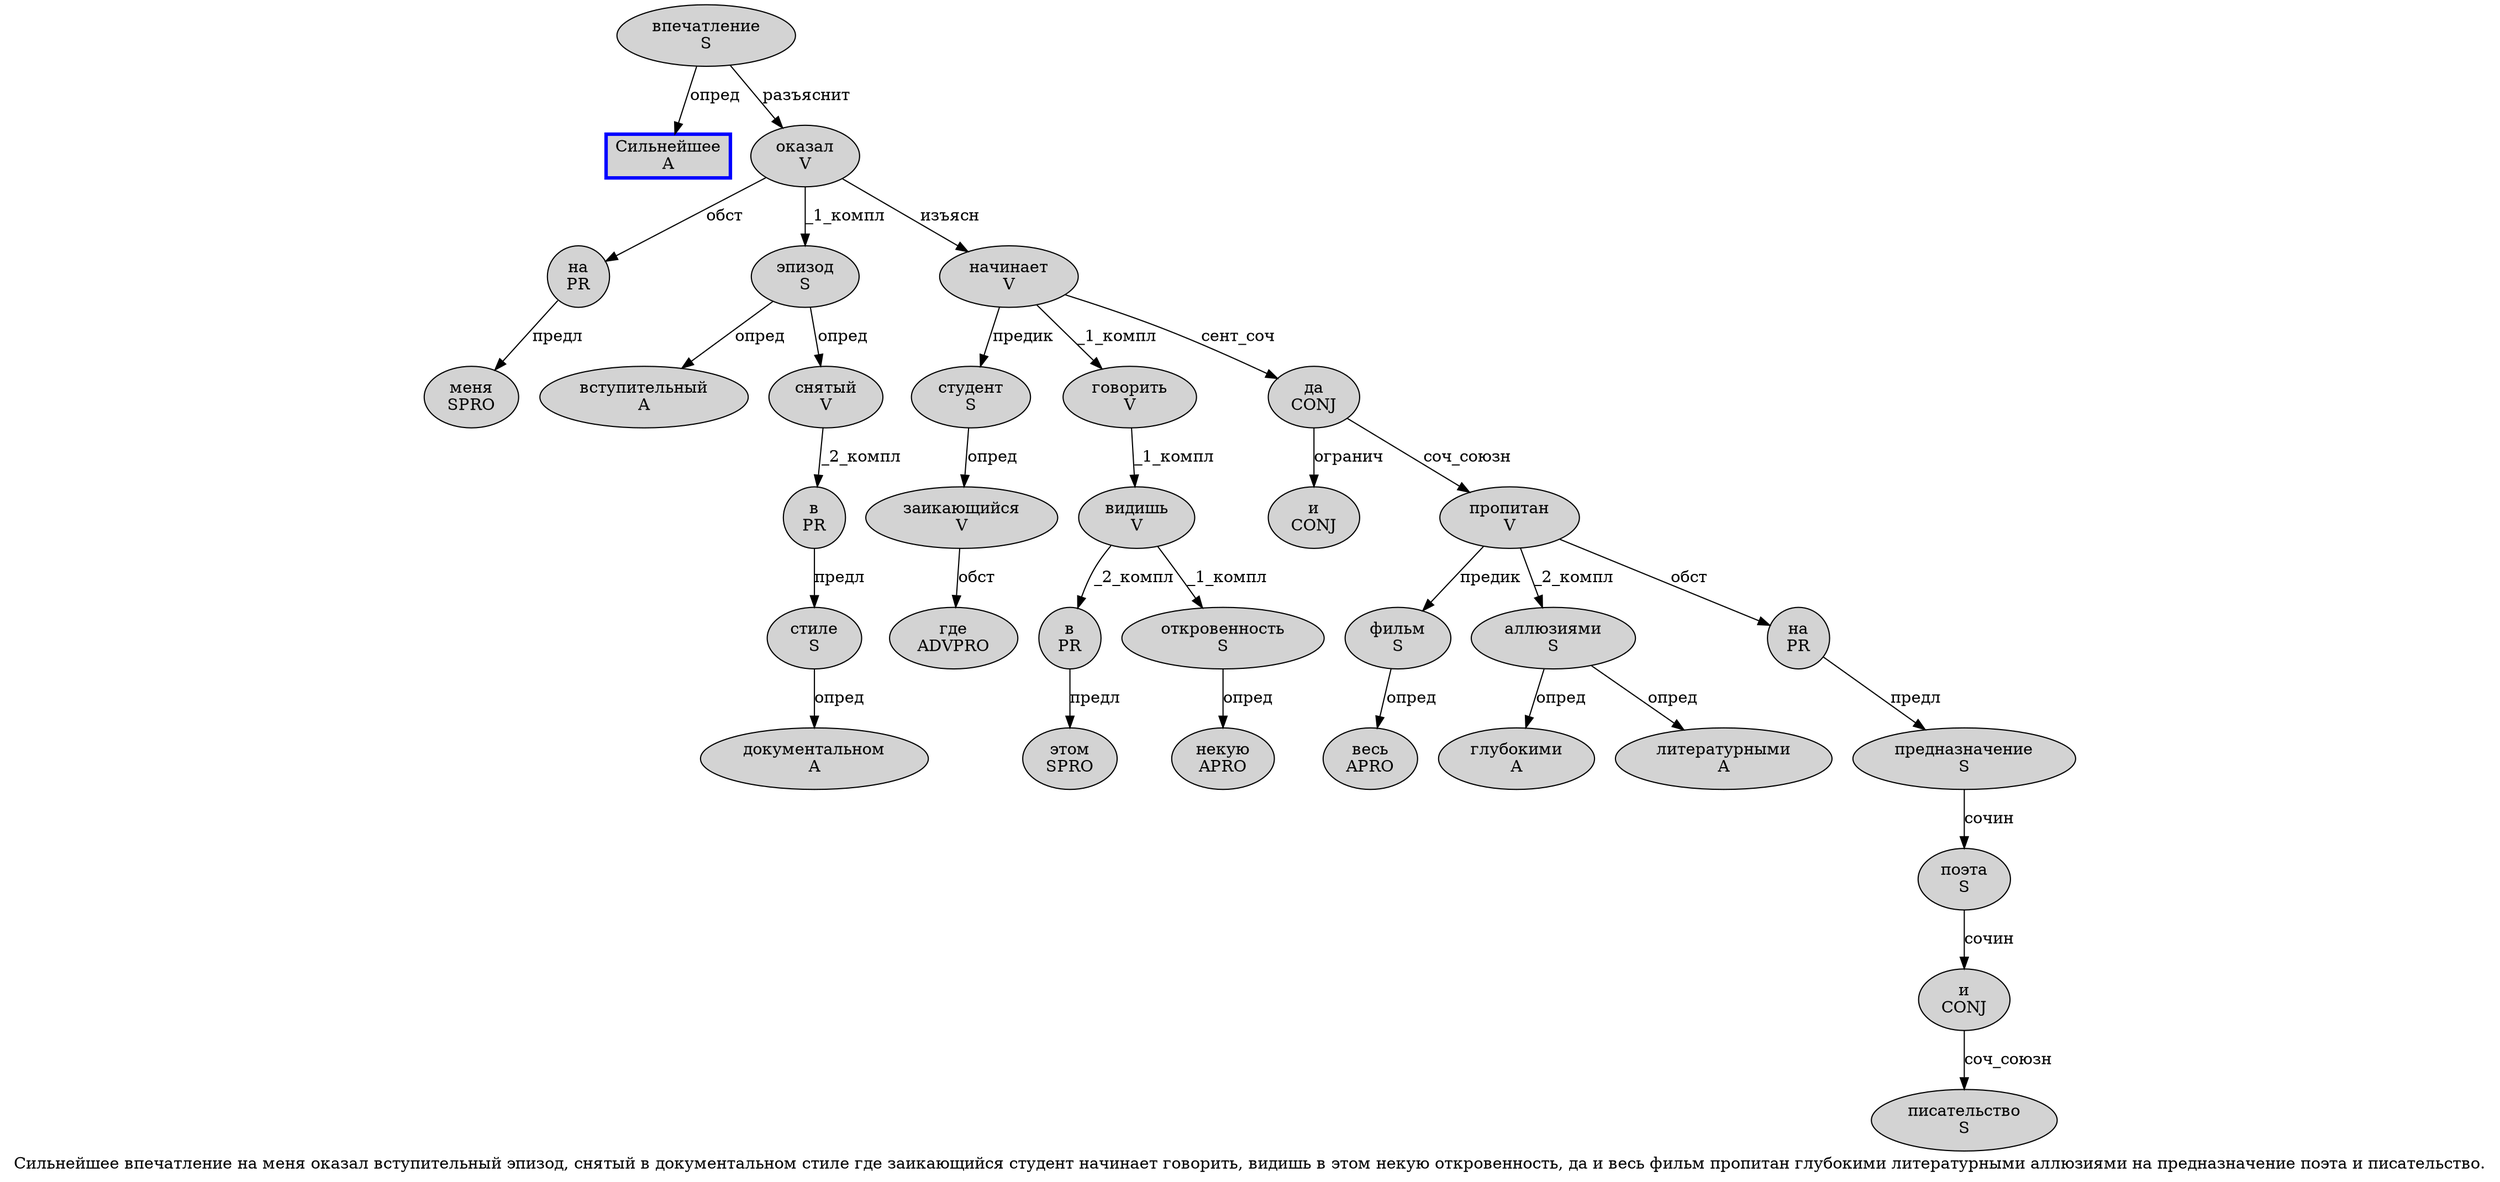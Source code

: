 digraph SENTENCE_2240 {
	graph [label="Сильнейшее впечатление на меня оказал вступительный эпизод, снятый в документальном стиле где заикающийся студент начинает говорить, видишь в этом некую откровенность, да и весь фильм пропитан глубокими литературными аллюзиями на предназначение поэта и писательство."]
	node [style=filled]
		0 [label="Сильнейшее
A" color=blue fillcolor=lightgray penwidth=3 shape=box]
		1 [label="впечатление
S" color="" fillcolor=lightgray penwidth=1 shape=ellipse]
		2 [label="на
PR" color="" fillcolor=lightgray penwidth=1 shape=ellipse]
		3 [label="меня
SPRO" color="" fillcolor=lightgray penwidth=1 shape=ellipse]
		4 [label="оказал
V" color="" fillcolor=lightgray penwidth=1 shape=ellipse]
		5 [label="вступительный
A" color="" fillcolor=lightgray penwidth=1 shape=ellipse]
		6 [label="эпизод
S" color="" fillcolor=lightgray penwidth=1 shape=ellipse]
		8 [label="снятый
V" color="" fillcolor=lightgray penwidth=1 shape=ellipse]
		9 [label="в
PR" color="" fillcolor=lightgray penwidth=1 shape=ellipse]
		10 [label="документальном
A" color="" fillcolor=lightgray penwidth=1 shape=ellipse]
		11 [label="стиле
S" color="" fillcolor=lightgray penwidth=1 shape=ellipse]
		12 [label="где
ADVPRO" color="" fillcolor=lightgray penwidth=1 shape=ellipse]
		13 [label="заикающийся
V" color="" fillcolor=lightgray penwidth=1 shape=ellipse]
		14 [label="студент
S" color="" fillcolor=lightgray penwidth=1 shape=ellipse]
		15 [label="начинает
V" color="" fillcolor=lightgray penwidth=1 shape=ellipse]
		16 [label="говорить
V" color="" fillcolor=lightgray penwidth=1 shape=ellipse]
		18 [label="видишь
V" color="" fillcolor=lightgray penwidth=1 shape=ellipse]
		19 [label="в
PR" color="" fillcolor=lightgray penwidth=1 shape=ellipse]
		20 [label="этом
SPRO" color="" fillcolor=lightgray penwidth=1 shape=ellipse]
		21 [label="некую
APRO" color="" fillcolor=lightgray penwidth=1 shape=ellipse]
		22 [label="откровенность
S" color="" fillcolor=lightgray penwidth=1 shape=ellipse]
		24 [label="да
CONJ" color="" fillcolor=lightgray penwidth=1 shape=ellipse]
		25 [label="и
CONJ" color="" fillcolor=lightgray penwidth=1 shape=ellipse]
		26 [label="весь
APRO" color="" fillcolor=lightgray penwidth=1 shape=ellipse]
		27 [label="фильм
S" color="" fillcolor=lightgray penwidth=1 shape=ellipse]
		28 [label="пропитан
V" color="" fillcolor=lightgray penwidth=1 shape=ellipse]
		29 [label="глубокими
A" color="" fillcolor=lightgray penwidth=1 shape=ellipse]
		30 [label="литературными
A" color="" fillcolor=lightgray penwidth=1 shape=ellipse]
		31 [label="аллюзиями
S" color="" fillcolor=lightgray penwidth=1 shape=ellipse]
		32 [label="на
PR" color="" fillcolor=lightgray penwidth=1 shape=ellipse]
		33 [label="предназначение
S" color="" fillcolor=lightgray penwidth=1 shape=ellipse]
		34 [label="поэта
S" color="" fillcolor=lightgray penwidth=1 shape=ellipse]
		35 [label="и
CONJ" color="" fillcolor=lightgray penwidth=1 shape=ellipse]
		36 [label="писательство
S" color="" fillcolor=lightgray penwidth=1 shape=ellipse]
			11 -> 10 [label="опред"]
			19 -> 20 [label="предл"]
			27 -> 26 [label="опред"]
			13 -> 12 [label="обст"]
			34 -> 35 [label="сочин"]
			24 -> 25 [label="огранич"]
			24 -> 28 [label="соч_союзн"]
			15 -> 14 [label="предик"]
			15 -> 16 [label="_1_компл"]
			15 -> 24 [label="сент_соч"]
			1 -> 0 [label="опред"]
			1 -> 4 [label="разъяснит"]
			32 -> 33 [label="предл"]
			28 -> 27 [label="предик"]
			28 -> 31 [label="_2_компл"]
			28 -> 32 [label="обст"]
			18 -> 19 [label="_2_компл"]
			18 -> 22 [label="_1_компл"]
			16 -> 18 [label="_1_компл"]
			14 -> 13 [label="опред"]
			31 -> 29 [label="опред"]
			31 -> 30 [label="опред"]
			8 -> 9 [label="_2_компл"]
			4 -> 2 [label="обст"]
			4 -> 6 [label="_1_компл"]
			4 -> 15 [label="изъясн"]
			22 -> 21 [label="опред"]
			33 -> 34 [label="сочин"]
			6 -> 5 [label="опред"]
			6 -> 8 [label="опред"]
			2 -> 3 [label="предл"]
			35 -> 36 [label="соч_союзн"]
			9 -> 11 [label="предл"]
}